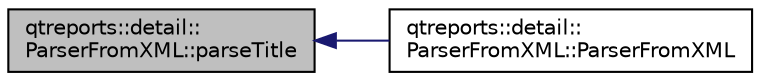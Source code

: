 digraph "qtreports::detail::ParserFromXML::parseTitle"
{
 // INTERACTIVE_SVG=YES
  bgcolor="transparent";
  edge [fontname="Helvetica",fontsize="10",labelfontname="Helvetica",labelfontsize="10"];
  node [fontname="Helvetica",fontsize="10",shape=record];
  rankdir="LR";
  Node1 [label="qtreports::detail::\lParserFromXML::parseTitle",height=0.2,width=0.4,color="black", fillcolor="grey75", style="filled", fontcolor="black"];
  Node1 -> Node2 [dir="back",color="midnightblue",fontsize="10",style="solid",fontname="Helvetica"];
  Node2 [label="qtreports::detail::\lParserFromXML::ParserFromXML",height=0.2,width=0.4,color="black",URL="$classqtreports_1_1detail_1_1_parser_from_x_m_l.html#ab548bd252b2e13a315daefae6b43f1d6"];
}
